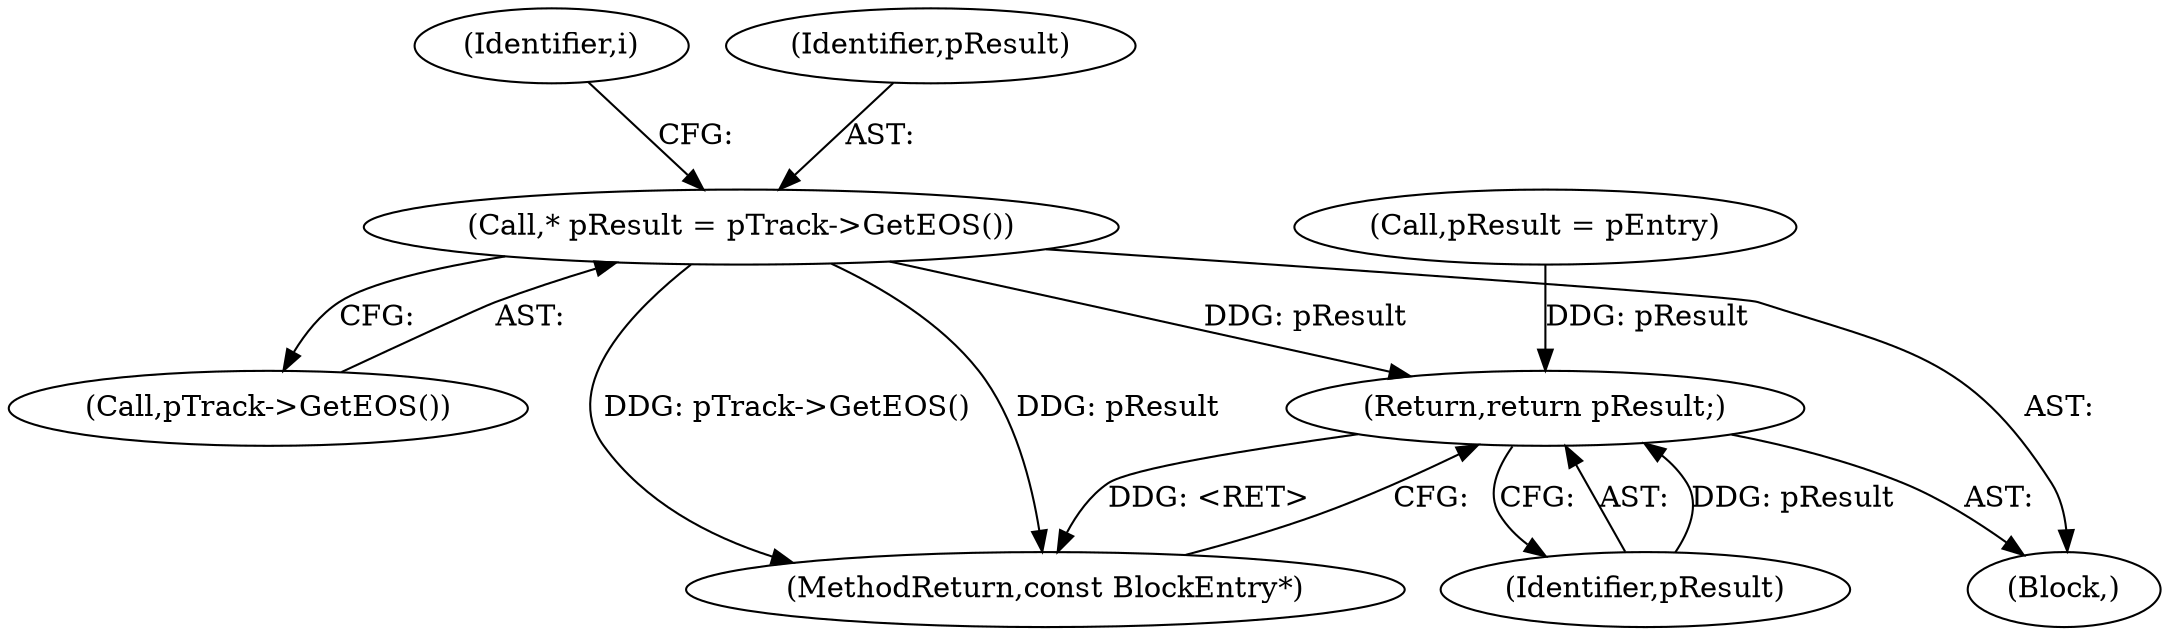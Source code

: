 digraph "1_Android_cc274e2abe8b2a6698a5c47d8aa4bb45f1f9538d_14@pointer" {
"1000131" [label="(Call,* pResult = pTrack->GetEOS())"];
"1000209" [label="(Return,return pResult;)"];
"1000190" [label="(Call,pResult = pEntry)"];
"1000209" [label="(Return,return pResult;)"];
"1000136" [label="(Identifier,i)"];
"1000131" [label="(Call,* pResult = pTrack->GetEOS())"];
"1000132" [label="(Identifier,pResult)"];
"1000211" [label="(MethodReturn,const BlockEntry*)"];
"1000210" [label="(Identifier,pResult)"];
"1000133" [label="(Call,pTrack->GetEOS())"];
"1000110" [label="(Block,)"];
"1000131" -> "1000110"  [label="AST: "];
"1000131" -> "1000133"  [label="CFG: "];
"1000132" -> "1000131"  [label="AST: "];
"1000133" -> "1000131"  [label="AST: "];
"1000136" -> "1000131"  [label="CFG: "];
"1000131" -> "1000211"  [label="DDG: pResult"];
"1000131" -> "1000211"  [label="DDG: pTrack->GetEOS()"];
"1000131" -> "1000209"  [label="DDG: pResult"];
"1000209" -> "1000110"  [label="AST: "];
"1000209" -> "1000210"  [label="CFG: "];
"1000210" -> "1000209"  [label="AST: "];
"1000211" -> "1000209"  [label="CFG: "];
"1000209" -> "1000211"  [label="DDG: <RET>"];
"1000210" -> "1000209"  [label="DDG: pResult"];
"1000190" -> "1000209"  [label="DDG: pResult"];
}
